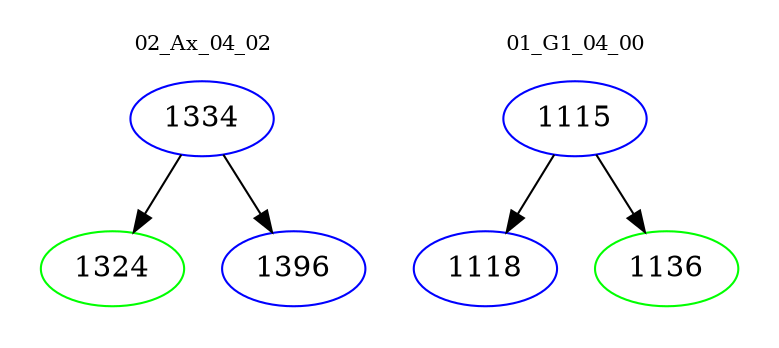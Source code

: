 digraph{
subgraph cluster_0 {
color = white
label = "02_Ax_04_02";
fontsize=10;
T0_1334 [label="1334", color="blue"]
T0_1334 -> T0_1324 [color="black"]
T0_1324 [label="1324", color="green"]
T0_1334 -> T0_1396 [color="black"]
T0_1396 [label="1396", color="blue"]
}
subgraph cluster_1 {
color = white
label = "01_G1_04_00";
fontsize=10;
T1_1115 [label="1115", color="blue"]
T1_1115 -> T1_1118 [color="black"]
T1_1118 [label="1118", color="blue"]
T1_1115 -> T1_1136 [color="black"]
T1_1136 [label="1136", color="green"]
}
}

